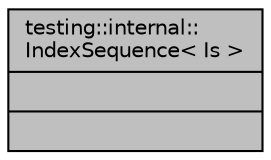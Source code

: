 digraph "testing::internal::IndexSequence&lt; Is &gt;"
{
 // LATEX_PDF_SIZE
  bgcolor="transparent";
  edge [fontname="Helvetica",fontsize="10",labelfontname="Helvetica",labelfontsize="10"];
  node [fontname="Helvetica",fontsize="10",shape=record];
  Node1 [label="{testing::internal::\lIndexSequence\< Is \>\n||}",height=0.2,width=0.4,color="black", fillcolor="grey75", style="filled", fontcolor="black",tooltip=" "];
}
